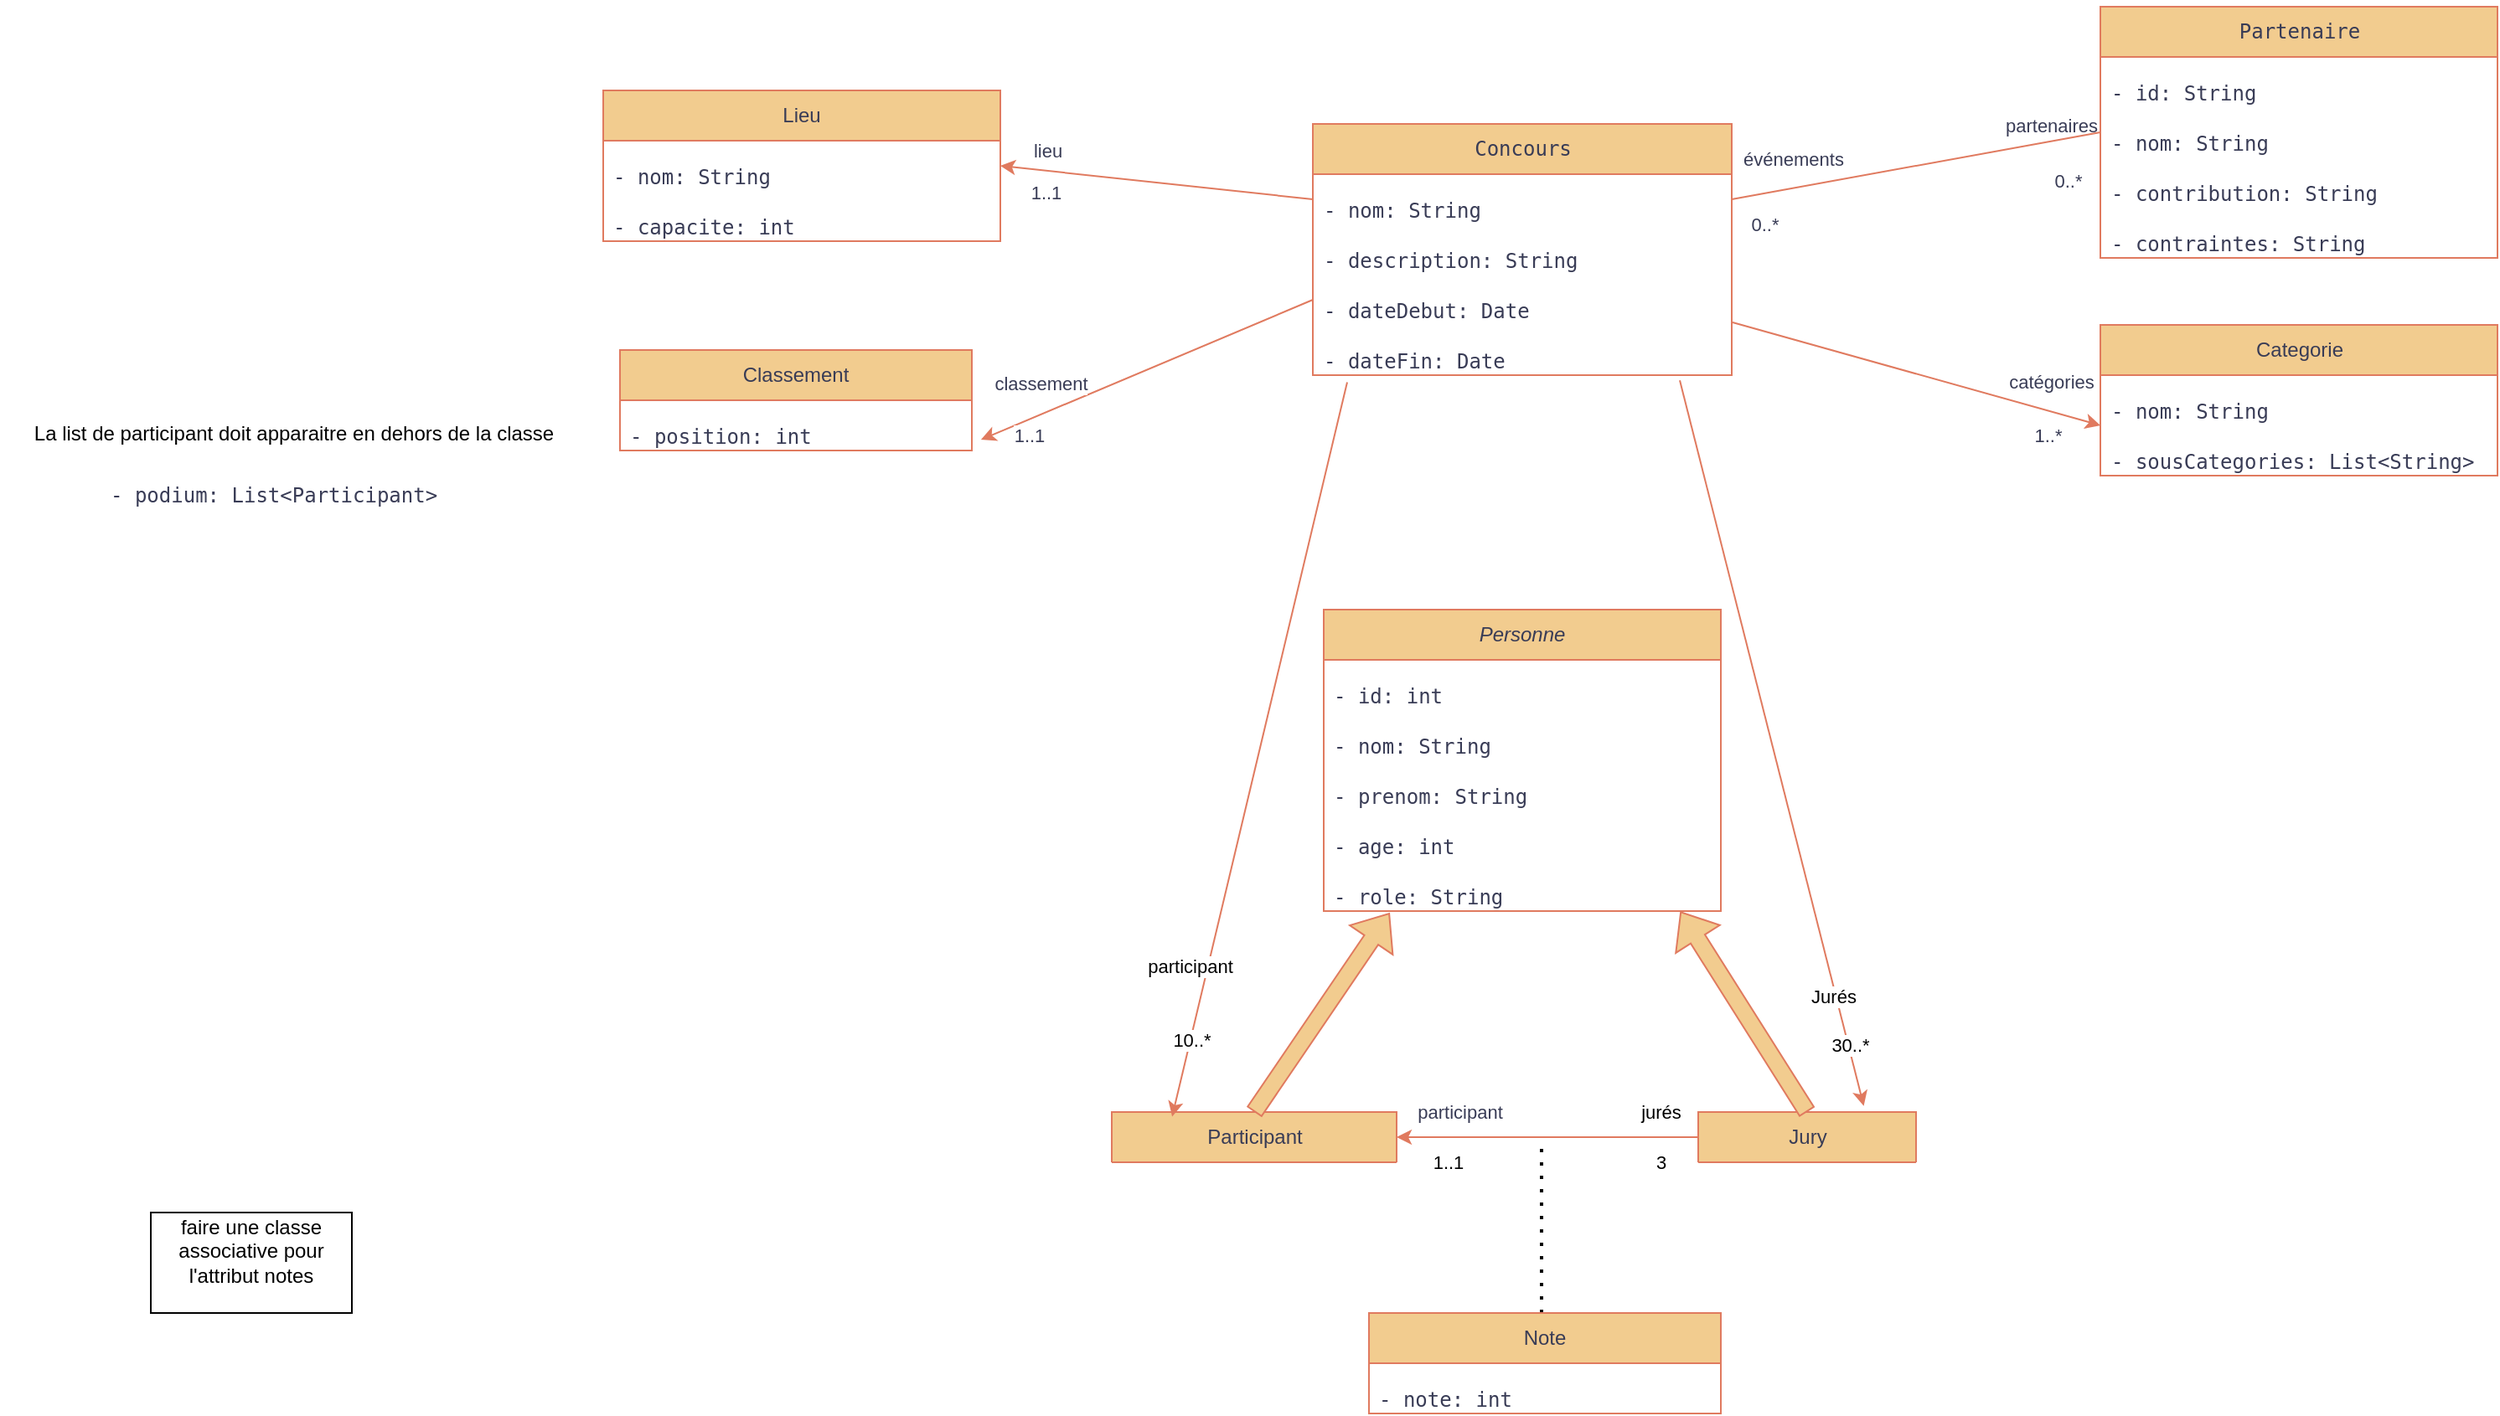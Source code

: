 <mxfile version="24.4.13" type="github">
  <diagram id="C5RBs43oDa-KdzZeNtuy" name="Page-1">
    <mxGraphModel dx="3472" dy="3208" grid="1" gridSize="10" guides="1" tooltips="1" connect="1" arrows="1" fold="1" page="1" pageScale="1" pageWidth="827" pageHeight="1169" math="0" shadow="0">
      <root>
        <mxCell id="WIyWlLk6GJQsqaUBKTNV-0" />
        <mxCell id="WIyWlLk6GJQsqaUBKTNV-1" parent="WIyWlLk6GJQsqaUBKTNV-0" />
        <mxCell id="GbpuS-4HLD2tTJXpjmer-0" value="&lt;pre&gt;&lt;code&gt;Concours&lt;/code&gt;&lt;/pre&gt;" style="swimlane;fontStyle=0;childLayout=stackLayout;horizontal=1;startSize=30;horizontalStack=0;resizeParent=1;resizeParentMax=0;resizeLast=0;collapsible=1;marginBottom=0;whiteSpace=wrap;html=1;labelBackgroundColor=none;fillColor=#F2CC8F;strokeColor=#E07A5F;fontColor=#393C56;" parent="WIyWlLk6GJQsqaUBKTNV-1" vertex="1">
          <mxGeometry x="-136.5" y="-2060" width="250" height="150" as="geometry" />
        </mxCell>
        <mxCell id="GbpuS-4HLD2tTJXpjmer-2" value="&lt;pre&gt;&lt;code class=&quot;!whitespace-pre hljs language-plaintext&quot;&gt;- nom: String&lt;/code&gt;&lt;/pre&gt;" style="text;strokeColor=none;fillColor=none;align=left;verticalAlign=middle;spacingLeft=4;spacingRight=4;overflow=hidden;points=[[0,0.5],[1,0.5]];portConstraint=eastwest;rotatable=0;whiteSpace=wrap;html=1;labelBackgroundColor=none;fontColor=#393C56;" parent="GbpuS-4HLD2tTJXpjmer-0" vertex="1">
          <mxGeometry y="30" width="250" height="30" as="geometry" />
        </mxCell>
        <mxCell id="GbpuS-4HLD2tTJXpjmer-3" value="&lt;pre&gt;&lt;code class=&quot;!whitespace-pre hljs language-plaintext&quot;&gt;- description: String&lt;/code&gt;&lt;/pre&gt;" style="text;strokeColor=none;fillColor=none;align=left;verticalAlign=middle;spacingLeft=4;spacingRight=4;overflow=hidden;points=[[0,0.5],[1,0.5]];portConstraint=eastwest;rotatable=0;whiteSpace=wrap;html=1;labelBackgroundColor=none;fontColor=#393C56;" parent="GbpuS-4HLD2tTJXpjmer-0" vertex="1">
          <mxGeometry y="60" width="250" height="30" as="geometry" />
        </mxCell>
        <mxCell id="GbpuS-4HLD2tTJXpjmer-4" value="&lt;pre&gt;&lt;code class=&quot;!whitespace-pre hljs language-plaintext&quot;&gt;- dateDebut: Date&lt;/code&gt;&lt;/pre&gt;" style="text;strokeColor=none;fillColor=none;align=left;verticalAlign=middle;spacingLeft=4;spacingRight=4;overflow=hidden;points=[[0,0.5],[1,0.5]];portConstraint=eastwest;rotatable=0;whiteSpace=wrap;html=1;labelBackgroundColor=none;fontColor=#393C56;" parent="GbpuS-4HLD2tTJXpjmer-0" vertex="1">
          <mxGeometry y="90" width="250" height="30" as="geometry" />
        </mxCell>
        <mxCell id="xCx7-iMAOptCChTL6jAP-1" value="&lt;pre&gt;&lt;code class=&quot;!whitespace-pre hljs language-plaintext&quot;&gt;- dateFin: Date&lt;/code&gt;&lt;/pre&gt;" style="text;strokeColor=none;fillColor=none;align=left;verticalAlign=middle;spacingLeft=4;spacingRight=4;overflow=hidden;points=[[0,0.5],[1,0.5]];portConstraint=eastwest;rotatable=0;whiteSpace=wrap;html=1;labelBackgroundColor=none;fontColor=#393C56;" parent="GbpuS-4HLD2tTJXpjmer-0" vertex="1">
          <mxGeometry y="120" width="250" height="30" as="geometry" />
        </mxCell>
        <mxCell id="GbpuS-4HLD2tTJXpjmer-28" value="&lt;pre&gt;&lt;br&gt;&lt;/pre&gt;" style="text;strokeColor=#E07A5F;fillColor=none;align=left;verticalAlign=middle;spacingLeft=4;spacingRight=4;overflow=hidden;points=[[0,0.5],[1,0.5]];portConstraint=eastwest;rotatable=0;whiteSpace=wrap;html=1;labelBackgroundColor=none;fontColor=#393C56;" parent="GbpuS-4HLD2tTJXpjmer-0" vertex="1">
          <mxGeometry y="150" width="250" as="geometry" />
        </mxCell>
        <mxCell id="GbpuS-4HLD2tTJXpjmer-57" value="&lt;pre&gt;&lt;code class=&quot;!whitespace-pre hljs language-plaintext&quot;&gt;Partenaire&lt;/code&gt;&lt;/pre&gt;" style="swimlane;fontStyle=0;childLayout=stackLayout;horizontal=1;startSize=30;horizontalStack=0;resizeParent=1;resizeParentMax=0;resizeLast=0;collapsible=1;marginBottom=0;whiteSpace=wrap;html=1;labelBackgroundColor=none;fillColor=#F2CC8F;strokeColor=#E07A5F;fontColor=#393C56;" parent="WIyWlLk6GJQsqaUBKTNV-1" vertex="1">
          <mxGeometry x="333.5" y="-2130" width="237" height="150" as="geometry" />
        </mxCell>
        <mxCell id="GbpuS-4HLD2tTJXpjmer-58" value="&lt;pre&gt;&lt;code class=&quot;!whitespace-pre hljs language-plaintext&quot;&gt;- id: String&lt;/code&gt;&lt;/pre&gt;" style="text;strokeColor=none;fillColor=none;align=left;verticalAlign=middle;spacingLeft=4;spacingRight=4;overflow=hidden;points=[[0,0.5],[1,0.5]];portConstraint=eastwest;rotatable=0;whiteSpace=wrap;html=1;labelBackgroundColor=none;fontColor=#393C56;" parent="GbpuS-4HLD2tTJXpjmer-57" vertex="1">
          <mxGeometry y="30" width="237" height="30" as="geometry" />
        </mxCell>
        <mxCell id="GbpuS-4HLD2tTJXpjmer-59" value="&lt;pre&gt;&lt;code class=&quot;!whitespace-pre hljs language-plaintext&quot;&gt;- nom: String&lt;/code&gt;&lt;/pre&gt;" style="text;strokeColor=none;fillColor=none;align=left;verticalAlign=middle;spacingLeft=4;spacingRight=4;overflow=hidden;points=[[0,0.5],[1,0.5]];portConstraint=eastwest;rotatable=0;whiteSpace=wrap;html=1;labelBackgroundColor=none;fontColor=#393C56;" parent="GbpuS-4HLD2tTJXpjmer-57" vertex="1">
          <mxGeometry y="60" width="237" height="30" as="geometry" />
        </mxCell>
        <mxCell id="GbpuS-4HLD2tTJXpjmer-60" value="&lt;pre&gt;&lt;code class=&quot;!whitespace-pre hljs language-plaintext&quot;&gt;- &lt;/code&gt;&lt;code class=&quot;!whitespace-pre hljs language-plaintext&quot;&gt;contribution&lt;/code&gt;&lt;code class=&quot;!whitespace-pre hljs language-plaintext&quot;&gt;: String&lt;/code&gt;&lt;/pre&gt;" style="text;strokeColor=none;fillColor=none;align=left;verticalAlign=middle;spacingLeft=4;spacingRight=4;overflow=hidden;points=[[0,0.5],[1,0.5]];portConstraint=eastwest;rotatable=0;whiteSpace=wrap;html=1;labelBackgroundColor=none;fontColor=#393C56;" parent="GbpuS-4HLD2tTJXpjmer-57" vertex="1">
          <mxGeometry y="90" width="237" height="30" as="geometry" />
        </mxCell>
        <mxCell id="GbpuS-4HLD2tTJXpjmer-61" value="&lt;pre&gt;&lt;code class=&quot;!whitespace-pre hljs language-plaintext&quot;&gt;- &lt;/code&gt;&lt;code class=&quot;!whitespace-pre hljs language-plaintext&quot;&gt;contraintes&lt;/code&gt;&lt;code class=&quot;!whitespace-pre hljs language-plaintext&quot;&gt;: &lt;/code&gt;&lt;code class=&quot;!whitespace-pre hljs language-plaintext&quot;&gt;String&lt;/code&gt;&lt;/pre&gt;" style="text;strokeColor=none;fillColor=none;align=left;verticalAlign=middle;spacingLeft=4;spacingRight=4;overflow=hidden;points=[[0,0.5],[1,0.5]];portConstraint=eastwest;rotatable=0;whiteSpace=wrap;html=1;labelBackgroundColor=none;fontColor=#393C56;" parent="GbpuS-4HLD2tTJXpjmer-57" vertex="1">
          <mxGeometry y="120" width="237" height="30" as="geometry" />
        </mxCell>
        <mxCell id="GbpuS-4HLD2tTJXpjmer-67" value="&lt;pre&gt;&lt;br&gt;&lt;/pre&gt;" style="text;strokeColor=#E07A5F;fillColor=none;align=left;verticalAlign=middle;spacingLeft=4;spacingRight=4;overflow=hidden;points=[[0,0.5],[1,0.5]];portConstraint=eastwest;rotatable=0;whiteSpace=wrap;html=1;labelBackgroundColor=none;fontColor=#393C56;" parent="GbpuS-4HLD2tTJXpjmer-57" vertex="1">
          <mxGeometry y="150" width="237" as="geometry" />
        </mxCell>
        <mxCell id="xCx7-iMAOptCChTL6jAP-3" value="&lt;div&gt;&lt;i&gt;Personne&lt;/i&gt;&lt;/div&gt;" style="swimlane;fontStyle=0;childLayout=stackLayout;horizontal=1;startSize=30;horizontalStack=0;resizeParent=1;resizeParentMax=0;resizeLast=0;collapsible=1;marginBottom=0;whiteSpace=wrap;html=1;labelBackgroundColor=none;fillColor=#F2CC8F;strokeColor=#E07A5F;fontColor=#393C56;" parent="WIyWlLk6GJQsqaUBKTNV-1" vertex="1">
          <mxGeometry x="-130" y="-1770" width="237" height="180" as="geometry" />
        </mxCell>
        <mxCell id="xCx7-iMAOptCChTL6jAP-4" value="&lt;pre&gt;&lt;code class=&quot;!whitespace-pre hljs language-plaintext&quot;&gt;- id: int&lt;/code&gt;&lt;/pre&gt;" style="text;strokeColor=none;fillColor=none;align=left;verticalAlign=middle;spacingLeft=4;spacingRight=4;overflow=hidden;points=[[0,0.5],[1,0.5]];portConstraint=eastwest;rotatable=0;whiteSpace=wrap;html=1;labelBackgroundColor=none;fontColor=#393C56;" parent="xCx7-iMAOptCChTL6jAP-3" vertex="1">
          <mxGeometry y="30" width="237" height="30" as="geometry" />
        </mxCell>
        <mxCell id="xCx7-iMAOptCChTL6jAP-5" value="&lt;pre&gt;&lt;code class=&quot;!whitespace-pre hljs language-plaintext&quot;&gt;- nom: String&lt;/code&gt;&lt;/pre&gt;" style="text;strokeColor=none;fillColor=none;align=left;verticalAlign=middle;spacingLeft=4;spacingRight=4;overflow=hidden;points=[[0,0.5],[1,0.5]];portConstraint=eastwest;rotatable=0;whiteSpace=wrap;html=1;labelBackgroundColor=none;fontColor=#393C56;" parent="xCx7-iMAOptCChTL6jAP-3" vertex="1">
          <mxGeometry y="60" width="237" height="30" as="geometry" />
        </mxCell>
        <mxCell id="xCx7-iMAOptCChTL6jAP-6" value="&lt;pre&gt;&lt;code class=&quot;!whitespace-pre hljs language-plaintext&quot;&gt;- prenom: String&lt;/code&gt;&lt;/pre&gt;" style="text;strokeColor=none;fillColor=none;align=left;verticalAlign=middle;spacingLeft=4;spacingRight=4;overflow=hidden;points=[[0,0.5],[1,0.5]];portConstraint=eastwest;rotatable=0;whiteSpace=wrap;html=1;labelBackgroundColor=none;fontColor=#393C56;" parent="xCx7-iMAOptCChTL6jAP-3" vertex="1">
          <mxGeometry y="90" width="237" height="30" as="geometry" />
        </mxCell>
        <mxCell id="xCx7-iMAOptCChTL6jAP-7" value="&lt;pre&gt;&lt;br&gt;&lt;/pre&gt;" style="text;strokeColor=#E07A5F;fillColor=none;align=left;verticalAlign=middle;spacingLeft=4;spacingRight=4;overflow=hidden;points=[[0,0.5],[1,0.5]];portConstraint=eastwest;rotatable=0;whiteSpace=wrap;html=1;labelBackgroundColor=none;fontColor=#393C56;" parent="xCx7-iMAOptCChTL6jAP-3" vertex="1">
          <mxGeometry y="120" width="237" as="geometry" />
        </mxCell>
        <mxCell id="xCx7-iMAOptCChTL6jAP-8" value="&lt;pre&gt;&lt;font face=&quot;Helvetica&quot;&gt;&lt;code class=&quot;!whitespace-pre hljs language-plaintext&quot;&gt;- age: int&lt;/code&gt;&lt;/font&gt;&lt;/pre&gt;" style="text;strokeColor=none;fillColor=none;align=left;verticalAlign=middle;spacingLeft=4;spacingRight=4;overflow=hidden;points=[[0,0.5],[1,0.5]];portConstraint=eastwest;rotatable=0;whiteSpace=wrap;html=1;labelBackgroundColor=none;fontColor=#393C56;" parent="xCx7-iMAOptCChTL6jAP-3" vertex="1">
          <mxGeometry y="120" width="237" height="30" as="geometry" />
        </mxCell>
        <mxCell id="xCx7-iMAOptCChTL6jAP-9" value="&lt;pre&gt;&lt;code class=&quot;!whitespace-pre hljs language-plaintext&quot;&gt;- role: String&lt;/code&gt;&lt;/pre&gt;" style="text;strokeColor=none;fillColor=none;align=left;verticalAlign=middle;spacingLeft=4;spacingRight=4;overflow=hidden;points=[[0,0.5],[1,0.5]];portConstraint=eastwest;rotatable=0;whiteSpace=wrap;html=1;labelBackgroundColor=none;fontColor=#393C56;" parent="xCx7-iMAOptCChTL6jAP-3" vertex="1">
          <mxGeometry y="150" width="237" height="30" as="geometry" />
        </mxCell>
        <mxCell id="xCx7-iMAOptCChTL6jAP-12" value="Participant" style="swimlane;fontStyle=0;childLayout=stackLayout;horizontal=1;startSize=30;horizontalStack=0;resizeParent=1;resizeParentMax=0;resizeLast=0;collapsible=1;marginBottom=0;whiteSpace=wrap;html=1;labelBackgroundColor=none;fillColor=#F2CC8F;strokeColor=#E07A5F;fontColor=#393C56;" parent="WIyWlLk6GJQsqaUBKTNV-1" vertex="1">
          <mxGeometry x="-256.5" y="-1470" width="170" height="30" as="geometry" />
        </mxCell>
        <mxCell id="xCx7-iMAOptCChTL6jAP-16" value="&lt;pre&gt;&lt;br&gt;&lt;/pre&gt;" style="text;strokeColor=#E07A5F;fillColor=none;align=left;verticalAlign=middle;spacingLeft=4;spacingRight=4;overflow=hidden;points=[[0,0.5],[1,0.5]];portConstraint=eastwest;rotatable=0;whiteSpace=wrap;html=1;labelBackgroundColor=none;fontColor=#393C56;" parent="xCx7-iMAOptCChTL6jAP-12" vertex="1">
          <mxGeometry y="30" width="170" as="geometry" />
        </mxCell>
        <mxCell id="xCx7-iMAOptCChTL6jAP-24" value="Jury" style="swimlane;fontStyle=0;childLayout=stackLayout;horizontal=1;startSize=30;horizontalStack=0;resizeParent=1;resizeParentMax=0;resizeLast=0;collapsible=1;marginBottom=0;whiteSpace=wrap;html=1;labelBackgroundColor=none;fillColor=#F2CC8F;strokeColor=#E07A5F;fontColor=#393C56;" parent="WIyWlLk6GJQsqaUBKTNV-1" vertex="1">
          <mxGeometry x="93.5" y="-1470" width="130" height="30" as="geometry" />
        </mxCell>
        <mxCell id="xCx7-iMAOptCChTL6jAP-26" value="&lt;pre&gt;&lt;br&gt;&lt;/pre&gt;" style="text;strokeColor=#E07A5F;fillColor=none;align=left;verticalAlign=middle;spacingLeft=4;spacingRight=4;overflow=hidden;points=[[0,0.5],[1,0.5]];portConstraint=eastwest;rotatable=0;whiteSpace=wrap;html=1;labelBackgroundColor=none;fontColor=#393C56;" parent="xCx7-iMAOptCChTL6jAP-24" vertex="1">
          <mxGeometry y="30" width="130" as="geometry" />
        </mxCell>
        <mxCell id="xCx7-iMAOptCChTL6jAP-63" value="Classement" style="swimlane;fontStyle=0;childLayout=stackLayout;horizontal=1;startSize=30;horizontalStack=0;resizeParent=1;resizeParentMax=0;resizeLast=0;collapsible=1;marginBottom=0;whiteSpace=wrap;html=1;labelBackgroundColor=none;fillColor=#F2CC8F;strokeColor=#E07A5F;fontColor=#393C56;" parent="WIyWlLk6GJQsqaUBKTNV-1" vertex="1">
          <mxGeometry x="-550" y="-1925" width="210" height="60" as="geometry" />
        </mxCell>
        <mxCell id="xCx7-iMAOptCChTL6jAP-64" value="&lt;pre&gt;&lt;code class=&quot;!whitespace-pre hljs language-plaintext&quot;&gt;- position: int&lt;br&gt;&lt;/code&gt;&lt;/pre&gt;" style="text;strokeColor=none;fillColor=none;align=left;verticalAlign=middle;spacingLeft=4;spacingRight=4;overflow=hidden;points=[[0,0.5],[1,0.5]];portConstraint=eastwest;rotatable=0;whiteSpace=wrap;html=1;labelBackgroundColor=none;fontColor=#393C56;" parent="xCx7-iMAOptCChTL6jAP-63" vertex="1">
          <mxGeometry y="30" width="210" height="30" as="geometry" />
        </mxCell>
        <mxCell id="xCx7-iMAOptCChTL6jAP-65" value="&lt;pre&gt;&lt;br&gt;&lt;/pre&gt;" style="text;strokeColor=#E07A5F;fillColor=none;align=left;verticalAlign=middle;spacingLeft=4;spacingRight=4;overflow=hidden;points=[[0,0.5],[1,0.5]];portConstraint=eastwest;rotatable=0;whiteSpace=wrap;html=1;labelBackgroundColor=none;fontColor=#393C56;" parent="xCx7-iMAOptCChTL6jAP-63" vertex="1">
          <mxGeometry y="60" width="210" as="geometry" />
        </mxCell>
        <mxCell id="xCx7-iMAOptCChTL6jAP-82" value="" style="endArrow=classic;html=1;rounded=0;entryX=1.026;entryY=0.785;entryDx=0;entryDy=0;labelBackgroundColor=none;strokeColor=#E07A5F;fontColor=default;entryPerimeter=0;exitX=0;exitY=0.5;exitDx=0;exitDy=0;" parent="WIyWlLk6GJQsqaUBKTNV-1" source="GbpuS-4HLD2tTJXpjmer-4" target="xCx7-iMAOptCChTL6jAP-64" edge="1">
          <mxGeometry width="50" height="50" relative="1" as="geometry">
            <mxPoint x="-220" y="-1480" as="sourcePoint" />
            <mxPoint x="-221.5" y="-800" as="targetPoint" />
          </mxGeometry>
        </mxCell>
        <mxCell id="oBwvq78yPTtqkTnDhpz7-28" value="classement" style="edgeLabel;html=1;align=center;verticalAlign=middle;resizable=0;points=[];strokeColor=#E07A5F;fontColor=#393C56;fillColor=#F2CC8F;" parent="xCx7-iMAOptCChTL6jAP-82" vertex="1" connectable="0">
          <mxGeometry x="0.576" y="1" relative="1" as="geometry">
            <mxPoint x="-7" y="-17" as="offset" />
          </mxGeometry>
        </mxCell>
        <mxCell id="oBwvq78yPTtqkTnDhpz7-29" value="1..1" style="edgeLabel;html=1;align=center;verticalAlign=middle;resizable=0;points=[];strokeColor=#E07A5F;fontColor=#393C56;fillColor=#F2CC8F;" parent="xCx7-iMAOptCChTL6jAP-82" vertex="1" connectable="0">
          <mxGeometry x="0.275" y="3" relative="1" as="geometry">
            <mxPoint x="-45" y="25" as="offset" />
          </mxGeometry>
        </mxCell>
        <mxCell id="remCu9kLL4KxYXn9OIg0-0" value="Categorie" style="swimlane;fontStyle=0;childLayout=stackLayout;horizontal=1;startSize=30;horizontalStack=0;resizeParent=1;resizeParentMax=0;resizeLast=0;collapsible=1;marginBottom=0;whiteSpace=wrap;html=1;labelBackgroundColor=none;fillColor=#F2CC8F;strokeColor=#E07A5F;fontColor=#393C56;" parent="WIyWlLk6GJQsqaUBKTNV-1" vertex="1">
          <mxGeometry x="333.5" y="-1940" width="237" height="90" as="geometry" />
        </mxCell>
        <mxCell id="remCu9kLL4KxYXn9OIg0-2" value="&lt;pre&gt;&lt;code class=&quot;!whitespace-pre hljs language-plaintext&quot;&gt;- nom: String&lt;/code&gt;&lt;/pre&gt;" style="text;strokeColor=none;fillColor=none;align=left;verticalAlign=middle;spacingLeft=4;spacingRight=4;overflow=hidden;points=[[0,0.5],[1,0.5]];portConstraint=eastwest;rotatable=0;whiteSpace=wrap;html=1;labelBackgroundColor=none;fontColor=#393C56;" parent="remCu9kLL4KxYXn9OIg0-0" vertex="1">
          <mxGeometry y="30" width="237" height="30" as="geometry" />
        </mxCell>
        <mxCell id="remCu9kLL4KxYXn9OIg0-3" value="&lt;pre&gt;&lt;code class=&quot;!whitespace-pre hljs language-plaintext&quot;&gt;- sousCategories: List&amp;lt;String&amp;gt;&lt;/code&gt;&lt;/pre&gt;" style="text;strokeColor=none;fillColor=none;align=left;verticalAlign=middle;spacingLeft=4;spacingRight=4;overflow=hidden;points=[[0,0.5],[1,0.5]];portConstraint=eastwest;rotatable=0;whiteSpace=wrap;html=1;labelBackgroundColor=none;fontColor=#393C56;" parent="remCu9kLL4KxYXn9OIg0-0" vertex="1">
          <mxGeometry y="60" width="237" height="30" as="geometry" />
        </mxCell>
        <mxCell id="remCu9kLL4KxYXn9OIg0-5" value="&lt;pre&gt;&lt;br&gt;&lt;/pre&gt;" style="text;strokeColor=#E07A5F;fillColor=none;align=left;verticalAlign=middle;spacingLeft=4;spacingRight=4;overflow=hidden;points=[[0,0.5],[1,0.5]];portConstraint=eastwest;rotatable=0;whiteSpace=wrap;html=1;labelBackgroundColor=none;fontColor=#393C56;" parent="remCu9kLL4KxYXn9OIg0-0" vertex="1">
          <mxGeometry y="90" width="237" as="geometry" />
        </mxCell>
        <mxCell id="remCu9kLL4KxYXn9OIg0-13" value="" style="endArrow=classic;html=1;rounded=0;exitX=1.002;exitY=-0.051;exitDx=0;exitDy=0;exitPerimeter=0;entryX=0;entryY=0;entryDx=0;entryDy=0;entryPerimeter=0;labelBackgroundColor=none;strokeColor=#E07A5F;fontColor=default;" parent="WIyWlLk6GJQsqaUBKTNV-1" source="xCx7-iMAOptCChTL6jAP-1" target="remCu9kLL4KxYXn9OIg0-3" edge="1">
          <mxGeometry width="50" height="50" relative="1" as="geometry">
            <mxPoint x="116.5" y="-1731.0" as="sourcePoint" />
            <mxPoint x="235.5" y="-1463" as="targetPoint" />
          </mxGeometry>
        </mxCell>
        <mxCell id="oBwvq78yPTtqkTnDhpz7-10" value="catégories" style="edgeLabel;html=1;align=center;verticalAlign=middle;resizable=0;points=[];labelBackgroundColor=none;fontColor=#393C56;" parent="remCu9kLL4KxYXn9OIg0-13" vertex="1" connectable="0">
          <mxGeometry x="0.572" y="1" relative="1" as="geometry">
            <mxPoint x="17" y="-12" as="offset" />
          </mxGeometry>
        </mxCell>
        <mxCell id="oBwvq78yPTtqkTnDhpz7-15" value="1..*" style="edgeLabel;html=1;align=center;verticalAlign=middle;resizable=0;points=[];strokeColor=#E07A5F;fontColor=#393C56;fillColor=#F2CC8F;" parent="remCu9kLL4KxYXn9OIg0-13" vertex="1" connectable="0">
          <mxGeometry x="0.717" y="-1" relative="1" as="geometry">
            <mxPoint y="14" as="offset" />
          </mxGeometry>
        </mxCell>
        <mxCell id="remCu9kLL4KxYXn9OIg0-20" value="Lieu" style="swimlane;fontStyle=0;childLayout=stackLayout;horizontal=1;startSize=30;horizontalStack=0;resizeParent=1;resizeParentMax=0;resizeLast=0;collapsible=1;marginBottom=0;whiteSpace=wrap;html=1;labelBackgroundColor=none;fillColor=#F2CC8F;strokeColor=#E07A5F;fontColor=#393C56;" parent="WIyWlLk6GJQsqaUBKTNV-1" vertex="1">
          <mxGeometry x="-560" y="-2080" width="237" height="90" as="geometry" />
        </mxCell>
        <mxCell id="remCu9kLL4KxYXn9OIg0-21" value="&lt;pre&gt;&lt;code class=&quot;!whitespace-pre hljs language-plaintext&quot;&gt;- nom: String&lt;/code&gt;&lt;/pre&gt;" style="text;strokeColor=none;fillColor=none;align=left;verticalAlign=middle;spacingLeft=4;spacingRight=4;overflow=hidden;points=[[0,0.5],[1,0.5]];portConstraint=eastwest;rotatable=0;whiteSpace=wrap;html=1;labelBackgroundColor=none;fontColor=#393C56;" parent="remCu9kLL4KxYXn9OIg0-20" vertex="1">
          <mxGeometry y="30" width="237" height="30" as="geometry" />
        </mxCell>
        <mxCell id="remCu9kLL4KxYXn9OIg0-22" value="&lt;pre&gt;&lt;code class=&quot;!whitespace-pre hljs language-plaintext&quot;&gt;- capacite: int&lt;/code&gt;&lt;/pre&gt;" style="text;strokeColor=none;fillColor=none;align=left;verticalAlign=middle;spacingLeft=4;spacingRight=4;overflow=hidden;points=[[0,0.5],[1,0.5]];portConstraint=eastwest;rotatable=0;whiteSpace=wrap;html=1;labelBackgroundColor=none;fontColor=#393C56;" parent="remCu9kLL4KxYXn9OIg0-20" vertex="1">
          <mxGeometry y="60" width="237" height="30" as="geometry" />
        </mxCell>
        <mxCell id="remCu9kLL4KxYXn9OIg0-23" value="&lt;pre&gt;&lt;br&gt;&lt;/pre&gt;" style="text;strokeColor=#E07A5F;fillColor=none;align=left;verticalAlign=middle;spacingLeft=4;spacingRight=4;overflow=hidden;points=[[0,0.5],[1,0.5]];portConstraint=eastwest;rotatable=0;whiteSpace=wrap;html=1;labelBackgroundColor=none;fontColor=#393C56;" parent="remCu9kLL4KxYXn9OIg0-20" vertex="1">
          <mxGeometry y="90" width="237" as="geometry" />
        </mxCell>
        <mxCell id="remCu9kLL4KxYXn9OIg0-25" value="" style="endArrow=classic;html=1;rounded=0;exitX=0;exitY=0.5;exitDx=0;exitDy=0;entryX=1;entryY=0.5;entryDx=0;entryDy=0;labelBackgroundColor=none;strokeColor=#E07A5F;fontColor=default;" parent="WIyWlLk6GJQsqaUBKTNV-1" source="GbpuS-4HLD2tTJXpjmer-2" target="remCu9kLL4KxYXn9OIg0-21" edge="1">
          <mxGeometry width="50" height="50" relative="1" as="geometry">
            <mxPoint x="-246.5" y="-1950" as="sourcePoint" />
            <mxPoint x="-296.5" y="-1950" as="targetPoint" />
            <Array as="points" />
          </mxGeometry>
        </mxCell>
        <mxCell id="oBwvq78yPTtqkTnDhpz7-30" value="lieu" style="edgeLabel;html=1;align=center;verticalAlign=middle;resizable=0;points=[];strokeColor=#E07A5F;fontColor=#393C56;fillColor=#F2CC8F;" parent="remCu9kLL4KxYXn9OIg0-25" vertex="1" connectable="0">
          <mxGeometry x="0.676" relative="1" as="geometry">
            <mxPoint x="-3" y="-13" as="offset" />
          </mxGeometry>
        </mxCell>
        <mxCell id="oBwvq78yPTtqkTnDhpz7-31" value="1..1" style="edgeLabel;html=1;align=center;verticalAlign=middle;resizable=0;points=[];strokeColor=#E07A5F;fontColor=#393C56;fillColor=#F2CC8F;" parent="remCu9kLL4KxYXn9OIg0-25" vertex="1" connectable="0">
          <mxGeometry x="0.366" relative="1" as="geometry">
            <mxPoint x="-32" y="9" as="offset" />
          </mxGeometry>
        </mxCell>
        <mxCell id="remCu9kLL4KxYXn9OIg0-29" value="" style="endArrow=classic;html=1;rounded=0;exitX=0;exitY=0.5;exitDx=0;exitDy=0;entryX=1;entryY=0.5;entryDx=0;entryDy=0;labelBackgroundColor=none;strokeColor=#E07A5F;fontColor=default;" parent="WIyWlLk6GJQsqaUBKTNV-1" source="xCx7-iMAOptCChTL6jAP-27" target="xCx7-iMAOptCChTL6jAP-12" edge="1">
          <mxGeometry width="50" height="50" relative="1" as="geometry">
            <mxPoint x="43.5" y="-1270" as="sourcePoint" />
            <mxPoint x="68.5" y="-1315" as="targetPoint" />
          </mxGeometry>
        </mxCell>
        <mxCell id="oBwvq78yPTtqkTnDhpz7-26" value="participant" style="edgeLabel;html=1;align=center;verticalAlign=middle;resizable=0;points=[];strokeColor=#E07A5F;fontColor=#393C56;fillColor=#F2CC8F;" parent="remCu9kLL4KxYXn9OIg0-29" vertex="1" connectable="0">
          <mxGeometry x="0.112" y="-3" relative="1" as="geometry">
            <mxPoint x="-43" y="-12" as="offset" />
          </mxGeometry>
        </mxCell>
        <mxCell id="9-6JezJEc2OB_kcxn5_f-19" value="3" style="edgeLabel;html=1;align=center;verticalAlign=middle;resizable=0;points=[];" parent="remCu9kLL4KxYXn9OIg0-29" vertex="1" connectable="0">
          <mxGeometry x="-0.547" y="-2" relative="1" as="geometry">
            <mxPoint x="18" y="17" as="offset" />
          </mxGeometry>
        </mxCell>
        <mxCell id="9-6JezJEc2OB_kcxn5_f-23" value="1..1" style="edgeLabel;html=1;align=center;verticalAlign=middle;resizable=0;points=[];" parent="remCu9kLL4KxYXn9OIg0-29" vertex="1" connectable="0">
          <mxGeometry x="0.664" relative="1" as="geometry">
            <mxPoint y="15" as="offset" />
          </mxGeometry>
        </mxCell>
        <mxCell id="9-6JezJEc2OB_kcxn5_f-26" value="jurés" style="edgeLabel;html=1;align=center;verticalAlign=middle;resizable=0;points=[];" parent="remCu9kLL4KxYXn9OIg0-29" vertex="1" connectable="0">
          <mxGeometry x="-0.58" y="-3" relative="1" as="geometry">
            <mxPoint x="15" y="-12" as="offset" />
          </mxGeometry>
        </mxCell>
        <mxCell id="oBwvq78yPTtqkTnDhpz7-5" value="" style="endArrow=none;html=1;rounded=0;exitX=1;exitY=0.5;exitDx=0;exitDy=0;entryX=0;entryY=0.5;entryDx=0;entryDy=0;labelBackgroundColor=none;strokeColor=#E07A5F;fontColor=default;" parent="WIyWlLk6GJQsqaUBKTNV-1" target="GbpuS-4HLD2tTJXpjmer-59" edge="1">
          <mxGeometry width="50" height="50" relative="1" as="geometry">
            <mxPoint x="113.5" y="-2015" as="sourcePoint" />
            <mxPoint x="213.5" y="-2070" as="targetPoint" />
          </mxGeometry>
        </mxCell>
        <mxCell id="oBwvq78yPTtqkTnDhpz7-6" value="partenaires" style="edgeLabel;html=1;align=center;verticalAlign=middle;resizable=0;points=[];labelBackgroundColor=none;fontColor=#393C56;" parent="oBwvq78yPTtqkTnDhpz7-5" vertex="1" connectable="0">
          <mxGeometry x="0.474" y="2" relative="1" as="geometry">
            <mxPoint x="28" y="-13" as="offset" />
          </mxGeometry>
        </mxCell>
        <mxCell id="oBwvq78yPTtqkTnDhpz7-9" value="0..*" style="edgeLabel;html=1;align=center;verticalAlign=middle;resizable=0;points=[];labelBackgroundColor=none;fontColor=#393C56;" parent="oBwvq78yPTtqkTnDhpz7-5" vertex="1" connectable="0">
          <mxGeometry x="0.312" y="2" relative="1" as="geometry">
            <mxPoint x="56" y="17" as="offset" />
          </mxGeometry>
        </mxCell>
        <mxCell id="oBwvq78yPTtqkTnDhpz7-13" value="événements" style="edgeLabel;html=1;align=center;verticalAlign=middle;resizable=0;points=[];labelBackgroundColor=none;fontColor=#393C56;" parent="oBwvq78yPTtqkTnDhpz7-5" vertex="1" connectable="0">
          <mxGeometry x="-0.666" y="1" relative="1" as="geometry">
            <mxPoint y="-17" as="offset" />
          </mxGeometry>
        </mxCell>
        <mxCell id="oBwvq78yPTtqkTnDhpz7-14" value="0..*" style="edgeLabel;html=1;align=center;verticalAlign=middle;resizable=0;points=[];labelBackgroundColor=none;fontColor=#393C56;" parent="oBwvq78yPTtqkTnDhpz7-5" vertex="1" connectable="0">
          <mxGeometry x="-0.596" relative="1" as="geometry">
            <mxPoint x="-25" y="23" as="offset" />
          </mxGeometry>
        </mxCell>
        <mxCell id="oBwvq78yPTtqkTnDhpz7-22" value="" style="shape=flexArrow;endArrow=classic;html=1;rounded=0;strokeColor=#E07A5F;fontColor=#393C56;fillColor=#F2CC8F;exitX=0.5;exitY=0;exitDx=0;exitDy=0;entryX=0.166;entryY=1.037;entryDx=0;entryDy=0;entryPerimeter=0;" parent="WIyWlLk6GJQsqaUBKTNV-1" source="xCx7-iMAOptCChTL6jAP-12" target="xCx7-iMAOptCChTL6jAP-9" edge="1">
          <mxGeometry width="50" height="50" relative="1" as="geometry">
            <mxPoint x="-116.5" y="-1520" as="sourcePoint" />
            <mxPoint x="-66.5" y="-1570" as="targetPoint" />
          </mxGeometry>
        </mxCell>
        <mxCell id="oBwvq78yPTtqkTnDhpz7-24" value="" style="shape=flexArrow;endArrow=classic;html=1;rounded=0;strokeColor=#E07A5F;fontColor=#393C56;fillColor=#F2CC8F;exitX=0.5;exitY=0;exitDx=0;exitDy=0;entryX=0.898;entryY=1.007;entryDx=0;entryDy=0;entryPerimeter=0;" parent="WIyWlLk6GJQsqaUBKTNV-1" source="xCx7-iMAOptCChTL6jAP-24" target="xCx7-iMAOptCChTL6jAP-9" edge="1">
          <mxGeometry width="50" height="50" relative="1" as="geometry">
            <mxPoint x="83.5" y="-1500" as="sourcePoint" />
            <mxPoint x="133.5" y="-1550" as="targetPoint" />
          </mxGeometry>
        </mxCell>
        <mxCell id="xCx7-iMAOptCChTL6jAP-83" value="&lt;pre&gt;&lt;code class=&quot;!whitespace-pre hljs language-plaintext&quot;&gt;- podium: List&amp;lt;Participant&amp;gt;&lt;/code&gt;&lt;/pre&gt;" style="text;strokeColor=none;fillColor=none;align=left;verticalAlign=middle;spacingLeft=4;spacingRight=4;overflow=hidden;points=[[0,0.5],[1,0.5]];portConstraint=eastwest;rotatable=0;whiteSpace=wrap;html=1;labelBackgroundColor=none;fontColor=#393C56;" parent="WIyWlLk6GJQsqaUBKTNV-1" vertex="1">
          <mxGeometry x="-860" y="-1860" width="210" height="30" as="geometry" />
        </mxCell>
        <mxCell id="ixzuctavl4RU0_iM92sU-2" value="&lt;div&gt;faire une classe associative pour l&#39;attribut notes&lt;/div&gt;&lt;div&gt;&lt;br&gt;&lt;/div&gt;" style="rounded=0;whiteSpace=wrap;html=1;" parent="WIyWlLk6GJQsqaUBKTNV-1" vertex="1">
          <mxGeometry x="-830" y="-1410" width="120" height="60" as="geometry" />
        </mxCell>
        <mxCell id="ixzuctavl4RU0_iM92sU-3" value="La list de participant doit apparaitre en dehors de la classe" style="text;html=1;align=center;verticalAlign=middle;resizable=0;points=[];autosize=1;strokeColor=none;fillColor=none;" parent="WIyWlLk6GJQsqaUBKTNV-1" vertex="1">
          <mxGeometry x="-920" y="-1890" width="350" height="30" as="geometry" />
        </mxCell>
        <mxCell id="9-6JezJEc2OB_kcxn5_f-17" value="" style="endArrow=none;dashed=1;html=1;dashPattern=1 3;strokeWidth=2;rounded=0;exitX=0.5;exitY=0;exitDx=0;exitDy=0;" parent="WIyWlLk6GJQsqaUBKTNV-1" edge="1">
          <mxGeometry width="50" height="50" relative="1" as="geometry">
            <mxPoint y="-1350" as="sourcePoint" />
            <mxPoint y="-1450" as="targetPoint" />
          </mxGeometry>
        </mxCell>
        <mxCell id="xCx7-iMAOptCChTL6jAP-27" value="&lt;pre&gt;&lt;code class=&quot;!whitespace-pre hljs language-plaintext&quot;&gt;&lt;br&gt;&lt;/code&gt;&lt;/pre&gt;" style="text;strokeColor=none;fillColor=none;align=left;verticalAlign=middle;spacingLeft=4;spacingRight=4;overflow=hidden;points=[[0,0.5],[1,0.5]];portConstraint=eastwest;rotatable=0;whiteSpace=wrap;html=1;labelBackgroundColor=none;fontColor=#393C56;" parent="WIyWlLk6GJQsqaUBKTNV-1" vertex="1">
          <mxGeometry x="93.5" y="-1470" width="126.5" height="30" as="geometry" />
        </mxCell>
        <mxCell id="9-6JezJEc2OB_kcxn5_f-20" value="Note" style="swimlane;fontStyle=0;childLayout=stackLayout;horizontal=1;startSize=30;horizontalStack=0;resizeParent=1;resizeParentMax=0;resizeLast=0;collapsible=1;marginBottom=0;whiteSpace=wrap;html=1;labelBackgroundColor=none;fillColor=#F2CC8F;strokeColor=#E07A5F;fontColor=#393C56;" parent="WIyWlLk6GJQsqaUBKTNV-1" vertex="1">
          <mxGeometry x="-103" y="-1350" width="210" height="60" as="geometry" />
        </mxCell>
        <mxCell id="9-6JezJEc2OB_kcxn5_f-21" value="&lt;pre&gt;&lt;code class=&quot;!whitespace-pre hljs language-plaintext&quot;&gt;- note: int&lt;br&gt;&lt;/code&gt;&lt;/pre&gt;" style="text;strokeColor=none;fillColor=none;align=left;verticalAlign=middle;spacingLeft=4;spacingRight=4;overflow=hidden;points=[[0,0.5],[1,0.5]];portConstraint=eastwest;rotatable=0;whiteSpace=wrap;html=1;labelBackgroundColor=none;fontColor=#393C56;" parent="9-6JezJEc2OB_kcxn5_f-20" vertex="1">
          <mxGeometry y="30" width="210" height="30" as="geometry" />
        </mxCell>
        <mxCell id="9-6JezJEc2OB_kcxn5_f-22" value="&lt;pre&gt;&lt;br&gt;&lt;/pre&gt;" style="text;strokeColor=#E07A5F;fillColor=none;align=left;verticalAlign=middle;spacingLeft=4;spacingRight=4;overflow=hidden;points=[[0,0.5],[1,0.5]];portConstraint=eastwest;rotatable=0;whiteSpace=wrap;html=1;labelBackgroundColor=none;fontColor=#393C56;" parent="9-6JezJEc2OB_kcxn5_f-20" vertex="1">
          <mxGeometry y="60" width="210" as="geometry" />
        </mxCell>
        <mxCell id="9-6JezJEc2OB_kcxn5_f-28" value="" style="endArrow=classic;html=1;rounded=0;labelBackgroundColor=none;strokeColor=#E07A5F;fontColor=default;exitX=0.082;exitY=1.14;exitDx=0;exitDy=0;exitPerimeter=0;entryX=0.212;entryY=0.091;entryDx=0;entryDy=0;entryPerimeter=0;" parent="WIyWlLk6GJQsqaUBKTNV-1" source="xCx7-iMAOptCChTL6jAP-1" target="xCx7-iMAOptCChTL6jAP-12" edge="1">
          <mxGeometry width="50" height="50" relative="1" as="geometry">
            <mxPoint x="-230" y="-1730" as="sourcePoint" />
            <mxPoint x="-350" y="-1540" as="targetPoint" />
          </mxGeometry>
        </mxCell>
        <mxCell id="9-6JezJEc2OB_kcxn5_f-31" value="participant" style="edgeLabel;html=1;align=center;verticalAlign=middle;resizable=0;points=[];" parent="9-6JezJEc2OB_kcxn5_f-28" vertex="1" connectable="0">
          <mxGeometry x="-0.788" relative="1" as="geometry">
            <mxPoint x="-83" y="302" as="offset" />
          </mxGeometry>
        </mxCell>
        <mxCell id="9-6JezJEc2OB_kcxn5_f-36" value="10..*" style="edgeLabel;html=1;align=center;verticalAlign=middle;resizable=0;points=[];" parent="9-6JezJEc2OB_kcxn5_f-28" vertex="1" connectable="0">
          <mxGeometry x="0.792" relative="1" as="geometry">
            <mxPoint as="offset" />
          </mxGeometry>
        </mxCell>
        <mxCell id="9-6JezJEc2OB_kcxn5_f-37" value="" style="endArrow=classic;html=1;rounded=0;labelBackgroundColor=none;strokeColor=#E07A5F;fontColor=default;exitX=0.876;exitY=1.104;exitDx=0;exitDy=0;exitPerimeter=0;entryX=0.781;entryY=-0.122;entryDx=0;entryDy=0;entryPerimeter=0;" parent="WIyWlLk6GJQsqaUBKTNV-1" source="xCx7-iMAOptCChTL6jAP-1" target="xCx7-iMAOptCChTL6jAP-27" edge="1">
          <mxGeometry width="50" height="50" relative="1" as="geometry">
            <mxPoint x="314" y="-1860" as="sourcePoint" />
            <mxPoint x="210" y="-1451" as="targetPoint" />
          </mxGeometry>
        </mxCell>
        <mxCell id="9-6JezJEc2OB_kcxn5_f-40" value="Jurés" style="edgeLabel;html=1;align=center;verticalAlign=middle;resizable=0;points=[];" parent="9-6JezJEc2OB_kcxn5_f-37" vertex="1" connectable="0">
          <mxGeometry x="0.695" y="-2" relative="1" as="geometry">
            <mxPoint as="offset" />
          </mxGeometry>
        </mxCell>
        <mxCell id="9-6JezJEc2OB_kcxn5_f-41" value="30..*" style="edgeLabel;html=1;align=center;verticalAlign=middle;resizable=0;points=[];" parent="9-6JezJEc2OB_kcxn5_f-37" vertex="1" connectable="0">
          <mxGeometry x="0.832" y="1" relative="1" as="geometry">
            <mxPoint as="offset" />
          </mxGeometry>
        </mxCell>
      </root>
    </mxGraphModel>
  </diagram>
</mxfile>
